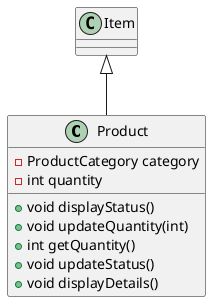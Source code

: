 @startuml
class Product {
- ProductCategory category
- int quantity
+ void displayStatus()
+ void updateQuantity(int)
+ int getQuantity()
+ void updateStatus()
+ void displayDetails()
}


Item <|-- Product
@enduml